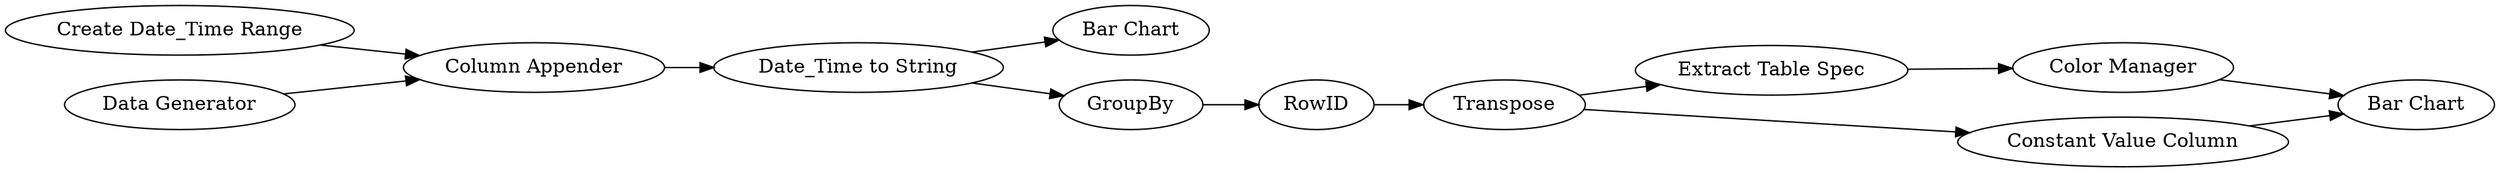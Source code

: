 digraph {
	9 -> 8
	10 -> 7
	5 -> 4
	3 -> 5
	6 -> 10
	7 -> 12
	8 -> 11
	5 -> 6
	2 -> 3
	12 -> 11
	1 -> 3
	7 -> 9
	5 [label="Date_Time to String"]
	1 [label="Data Generator"]
	7 [label=Transpose]
	9 [label="Extract Table Spec"]
	11 [label="Bar Chart"]
	4 [label="Bar Chart"]
	6 [label=GroupBy]
	8 [label="Color Manager"]
	12 [label="Constant Value Column"]
	3 [label="Column Appender"]
	2 [label="Create Date_Time Range"]
	10 [label=RowID]
	rankdir=LR
}
